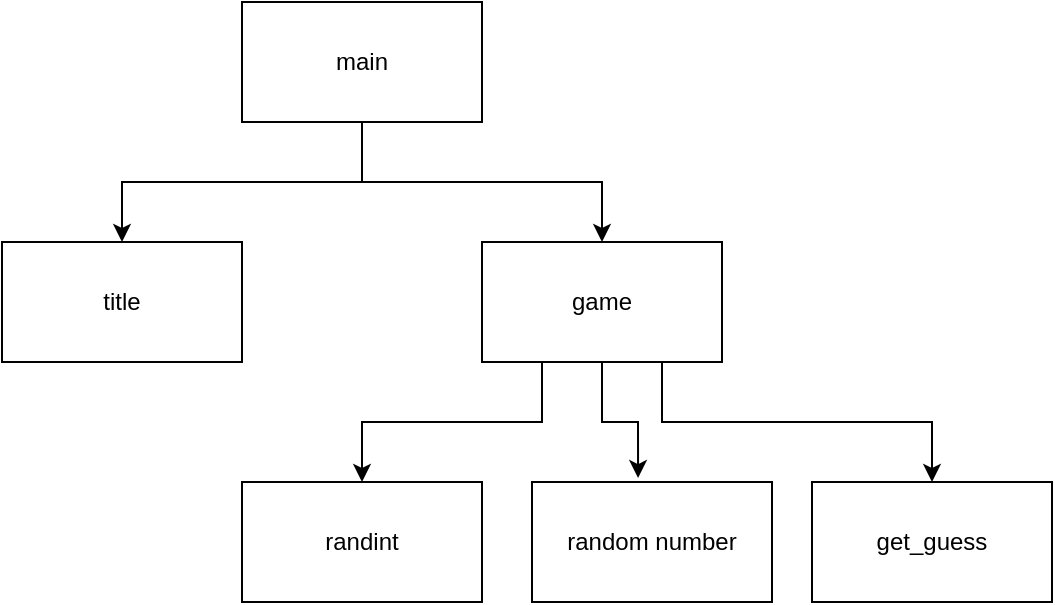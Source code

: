 <mxfile version="22.0.3" type="device">
  <diagram name="Page-1" id="VdnpNjUx3n8zWGhXV_Yf">
    <mxGraphModel dx="866" dy="763" grid="1" gridSize="10" guides="1" tooltips="1" connect="1" arrows="1" fold="1" page="1" pageScale="1" pageWidth="850" pageHeight="1100" math="0" shadow="0">
      <root>
        <mxCell id="0" />
        <mxCell id="1" parent="0" />
        <mxCell id="v2TofEehhNOOejPJFUjZ-8" style="edgeStyle=orthogonalEdgeStyle;rounded=0;orthogonalLoop=1;jettySize=auto;html=1;exitX=0.5;exitY=1;exitDx=0;exitDy=0;entryX=0.5;entryY=0;entryDx=0;entryDy=0;" edge="1" parent="1" source="v2TofEehhNOOejPJFUjZ-1" target="v2TofEehhNOOejPJFUjZ-2">
          <mxGeometry relative="1" as="geometry" />
        </mxCell>
        <mxCell id="v2TofEehhNOOejPJFUjZ-9" style="edgeStyle=orthogonalEdgeStyle;rounded=0;orthogonalLoop=1;jettySize=auto;html=1;exitX=0.5;exitY=1;exitDx=0;exitDy=0;entryX=0.5;entryY=0;entryDx=0;entryDy=0;" edge="1" parent="1" source="v2TofEehhNOOejPJFUjZ-1" target="v2TofEehhNOOejPJFUjZ-3">
          <mxGeometry relative="1" as="geometry" />
        </mxCell>
        <mxCell id="v2TofEehhNOOejPJFUjZ-1" value="main" style="rounded=0;whiteSpace=wrap;html=1;" vertex="1" parent="1">
          <mxGeometry x="365" y="120" width="120" height="60" as="geometry" />
        </mxCell>
        <mxCell id="v2TofEehhNOOejPJFUjZ-2" value="title" style="rounded=0;whiteSpace=wrap;html=1;" vertex="1" parent="1">
          <mxGeometry x="245" y="240" width="120" height="60" as="geometry" />
        </mxCell>
        <mxCell id="v2TofEehhNOOejPJFUjZ-10" style="edgeStyle=orthogonalEdgeStyle;rounded=0;orthogonalLoop=1;jettySize=auto;html=1;exitX=0.25;exitY=1;exitDx=0;exitDy=0;entryX=0.5;entryY=0;entryDx=0;entryDy=0;" edge="1" parent="1" source="v2TofEehhNOOejPJFUjZ-3" target="v2TofEehhNOOejPJFUjZ-4">
          <mxGeometry relative="1" as="geometry" />
        </mxCell>
        <mxCell id="v2TofEehhNOOejPJFUjZ-12" style="edgeStyle=orthogonalEdgeStyle;rounded=0;orthogonalLoop=1;jettySize=auto;html=1;exitX=0.75;exitY=1;exitDx=0;exitDy=0;entryX=0.5;entryY=0;entryDx=0;entryDy=0;" edge="1" parent="1" source="v2TofEehhNOOejPJFUjZ-3" target="v2TofEehhNOOejPJFUjZ-6">
          <mxGeometry relative="1" as="geometry" />
        </mxCell>
        <mxCell id="v2TofEehhNOOejPJFUjZ-3" value="game" style="rounded=0;whiteSpace=wrap;html=1;" vertex="1" parent="1">
          <mxGeometry x="485" y="240" width="120" height="60" as="geometry" />
        </mxCell>
        <mxCell id="v2TofEehhNOOejPJFUjZ-4" value="randint" style="rounded=0;whiteSpace=wrap;html=1;" vertex="1" parent="1">
          <mxGeometry x="365" y="360" width="120" height="60" as="geometry" />
        </mxCell>
        <mxCell id="v2TofEehhNOOejPJFUjZ-5" value="random number" style="rounded=0;whiteSpace=wrap;html=1;" vertex="1" parent="1">
          <mxGeometry x="510" y="360" width="120" height="60" as="geometry" />
        </mxCell>
        <mxCell id="v2TofEehhNOOejPJFUjZ-6" value="get_guess" style="rounded=0;whiteSpace=wrap;html=1;" vertex="1" parent="1">
          <mxGeometry x="650" y="360" width="120" height="60" as="geometry" />
        </mxCell>
        <mxCell id="v2TofEehhNOOejPJFUjZ-11" style="edgeStyle=orthogonalEdgeStyle;rounded=0;orthogonalLoop=1;jettySize=auto;html=1;exitX=0.5;exitY=1;exitDx=0;exitDy=0;entryX=0.442;entryY=-0.033;entryDx=0;entryDy=0;entryPerimeter=0;" edge="1" parent="1" source="v2TofEehhNOOejPJFUjZ-3" target="v2TofEehhNOOejPJFUjZ-5">
          <mxGeometry relative="1" as="geometry" />
        </mxCell>
      </root>
    </mxGraphModel>
  </diagram>
</mxfile>

